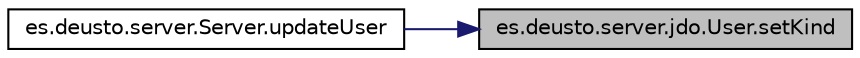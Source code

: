 digraph "es.deusto.server.jdo.User.setKind"
{
 // LATEX_PDF_SIZE
  edge [fontname="Helvetica",fontsize="10",labelfontname="Helvetica",labelfontsize="10"];
  node [fontname="Helvetica",fontsize="10",shape=record];
  rankdir="RL";
  Node277 [label="es.deusto.server.jdo.User.setKind",height=0.2,width=0.4,color="black", fillcolor="grey75", style="filled", fontcolor="black",tooltip=" "];
  Node277 -> Node278 [dir="back",color="midnightblue",fontsize="10",style="solid",fontname="Helvetica"];
  Node278 [label="es.deusto.server.Server.updateUser",height=0.2,width=0.4,color="black", fillcolor="white", style="filled",URL="$classes_1_1deusto_1_1server_1_1_server.html#af1348767a1db7469ebdb80cb869576c4",tooltip=" "];
}
